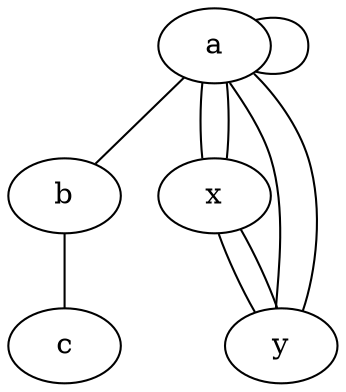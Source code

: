 graph test2 {
       a -- b -- c;
       a --   a -- {x y};
       a -- {x y};
       x -- y [w=5.0];
       x -- y [w=5.0,len=3];
}


